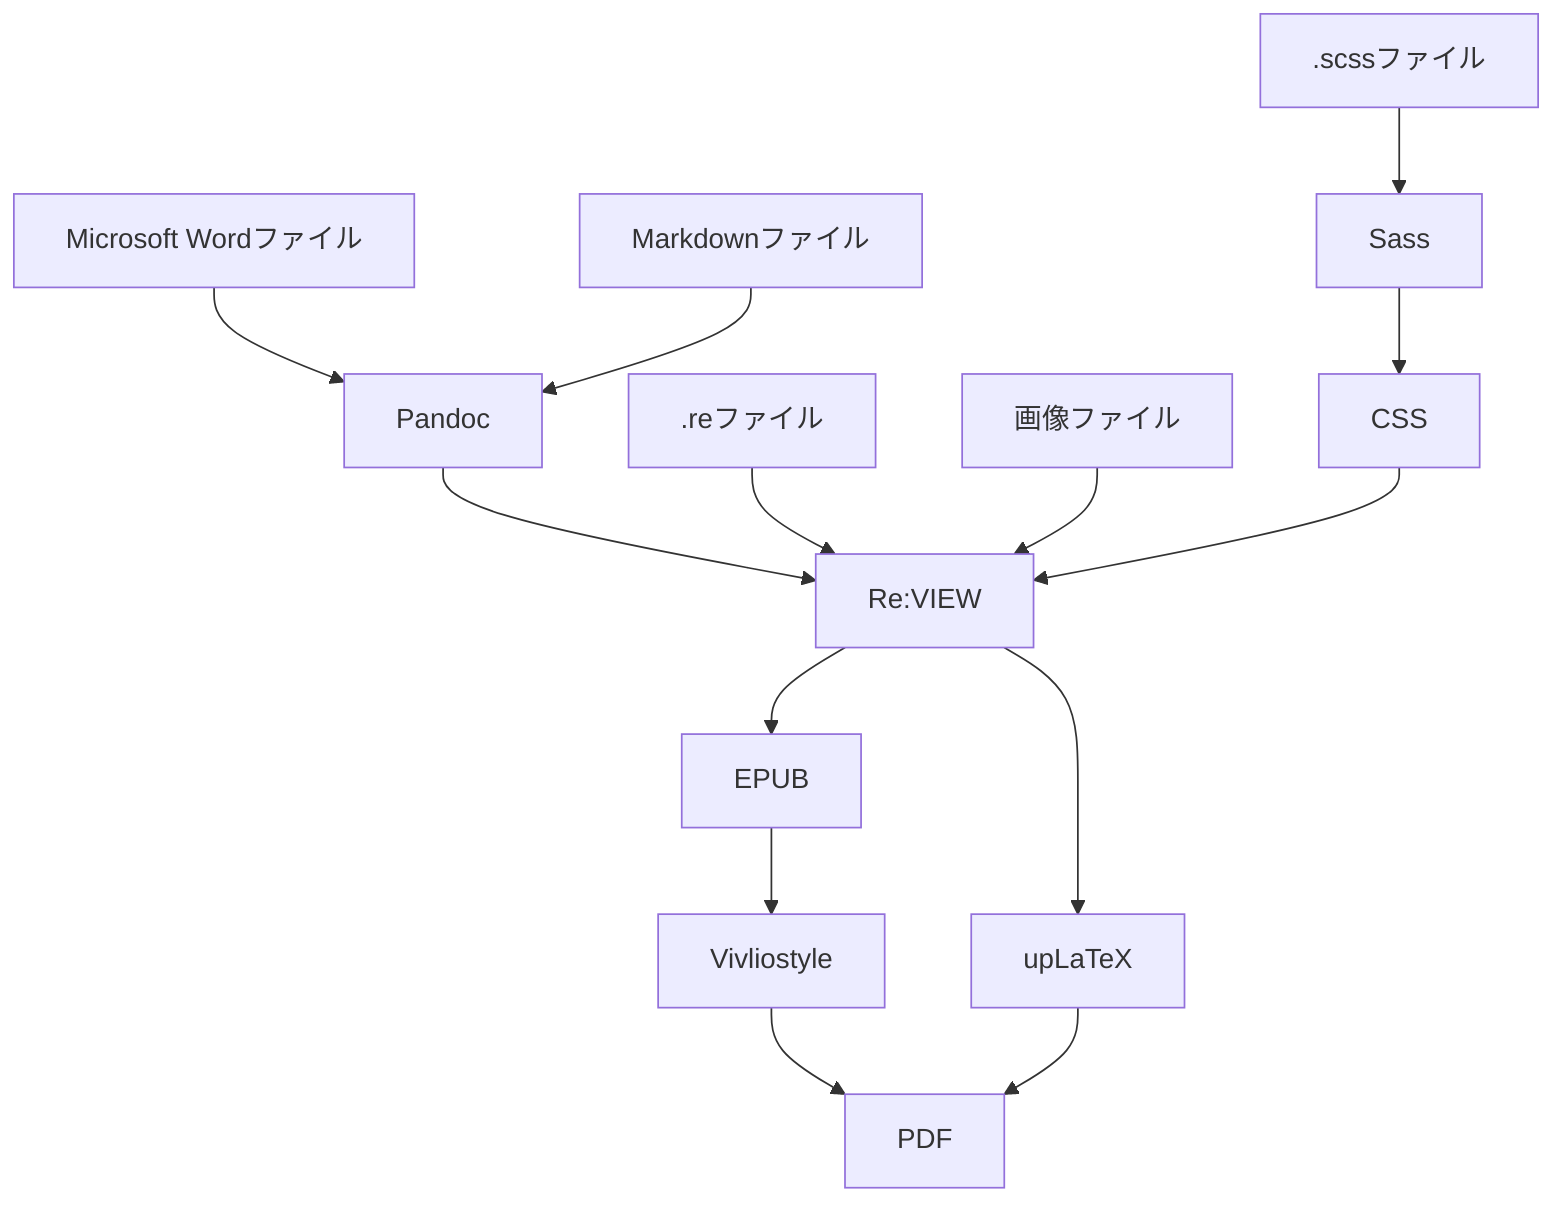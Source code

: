 graph TD
   docx[Microsoft Wordファイル] --> pandoc[Pandoc]
   md[Markdownファイル] --> pandoc
   pandoc --> review[Re:VIEW]
   re[.reファイル] --> review
   image[画像ファイル] --> review
   scss[.scssファイル] --> sass[Sass]
   sass --> css[CSS]
   css --> review
   review --> epub[EPUB]
   review --> uplatex[upLaTeX]
   epub --> vivliostyle[Vivliostyle]
   vivliostyle --> pdf[PDF]
   uplatex --> pdf